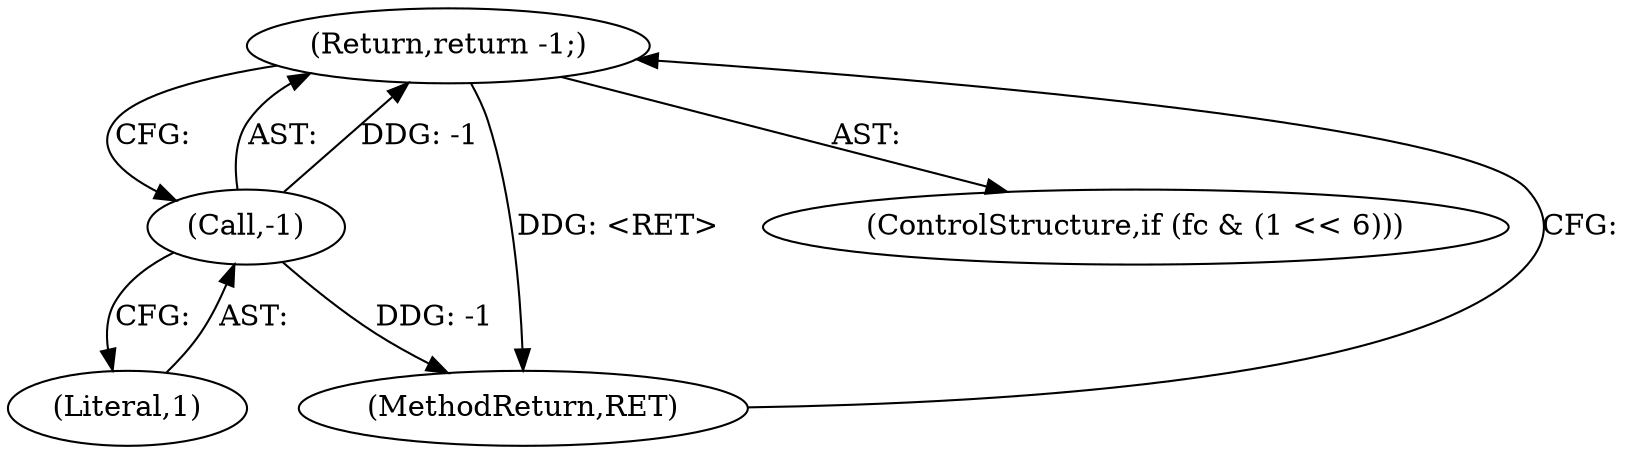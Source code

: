 digraph "1_tcpdump_9be4e0b5938b705e7e36cfcb110a740c6ff0cb97@del" {
"1000122" [label="(Return,return -1;)"];
"1000123" [label="(Call,-1)"];
"1000182" [label="(MethodReturn,RET)"];
"1000123" [label="(Call,-1)"];
"1000122" [label="(Return,return -1;)"];
"1000116" [label="(ControlStructure,if (fc & (1 << 6)))"];
"1000124" [label="(Literal,1)"];
"1000122" -> "1000116"  [label="AST: "];
"1000122" -> "1000123"  [label="CFG: "];
"1000123" -> "1000122"  [label="AST: "];
"1000182" -> "1000122"  [label="CFG: "];
"1000122" -> "1000182"  [label="DDG: <RET>"];
"1000123" -> "1000122"  [label="DDG: -1"];
"1000123" -> "1000124"  [label="CFG: "];
"1000124" -> "1000123"  [label="AST: "];
"1000123" -> "1000182"  [label="DDG: -1"];
}
